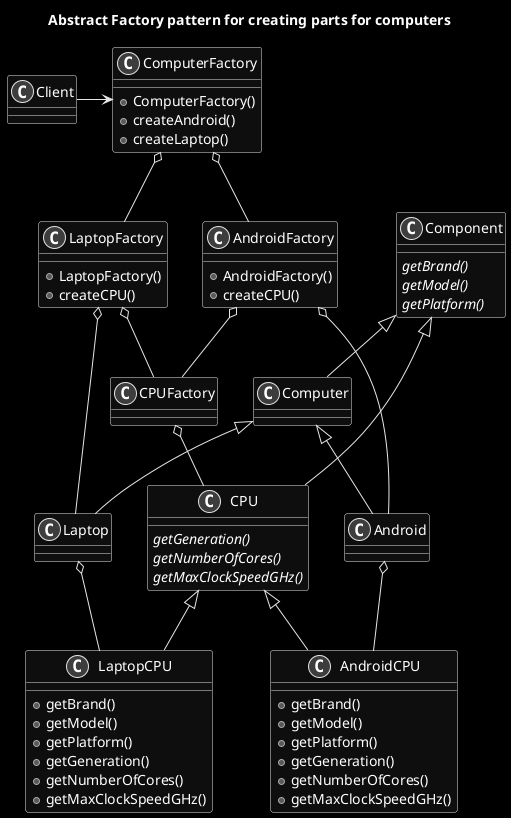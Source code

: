 @startuml ComputerAbstractFactory

skinparam Monochrome reverse

title Abstract Factory pattern for creating parts for computers

class Component
{
  {abstract} getBrand()
  {abstract} getModel()
  {abstract} getPlatform()
}

class ComputerFactory
{
  + ComputerFactory()
  + createAndroid()
  + createLaptop()
}

class Computer
{
}

' Android
class Android
{
}

class AndroidFactory
{
  + AndroidFactory()
  + createCPU()
}

' Laptop
class Laptop
{
}

class LaptopFactory
{
  + LaptopFactory()
  + createCPU()
}

' CPU
class CPU
{
  {abstract} getGeneration()
  {abstract} getNumberOfCores()
  {abstract} getMaxClockSpeedGHz()
}

class AndroidCPU
{
  + getBrand()
  + getModel()
  + getPlatform()
  + getGeneration()
  + getNumberOfCores()
  + getMaxClockSpeedGHz()
}

class LaptopCPU
{
  + getBrand()
  + getModel()
  + getPlatform()
  + getGeneration()
  + getNumberOfCores()
  + getMaxClockSpeedGHz()
}

class CPUFactory
{
}

Client -> ComputerFactory
ComputerFactory o-- AndroidFactory
ComputerFactory o-- LaptopFactory

Component <|-- Computer
Component <|-- CPU

Computer <|-- Android
Computer <|-- Laptop

AndroidFactory o-- Android
Android o-- AndroidCPU

LaptopFactory o-- Laptop
Laptop o-- LaptopCPU

AndroidFactory o-- CPUFactory
LaptopFactory o-- CPUFactory
CPUFactory o-- CPU
CPU <|-- AndroidCPU
CPU <|-- LaptopCPU

@enduml

